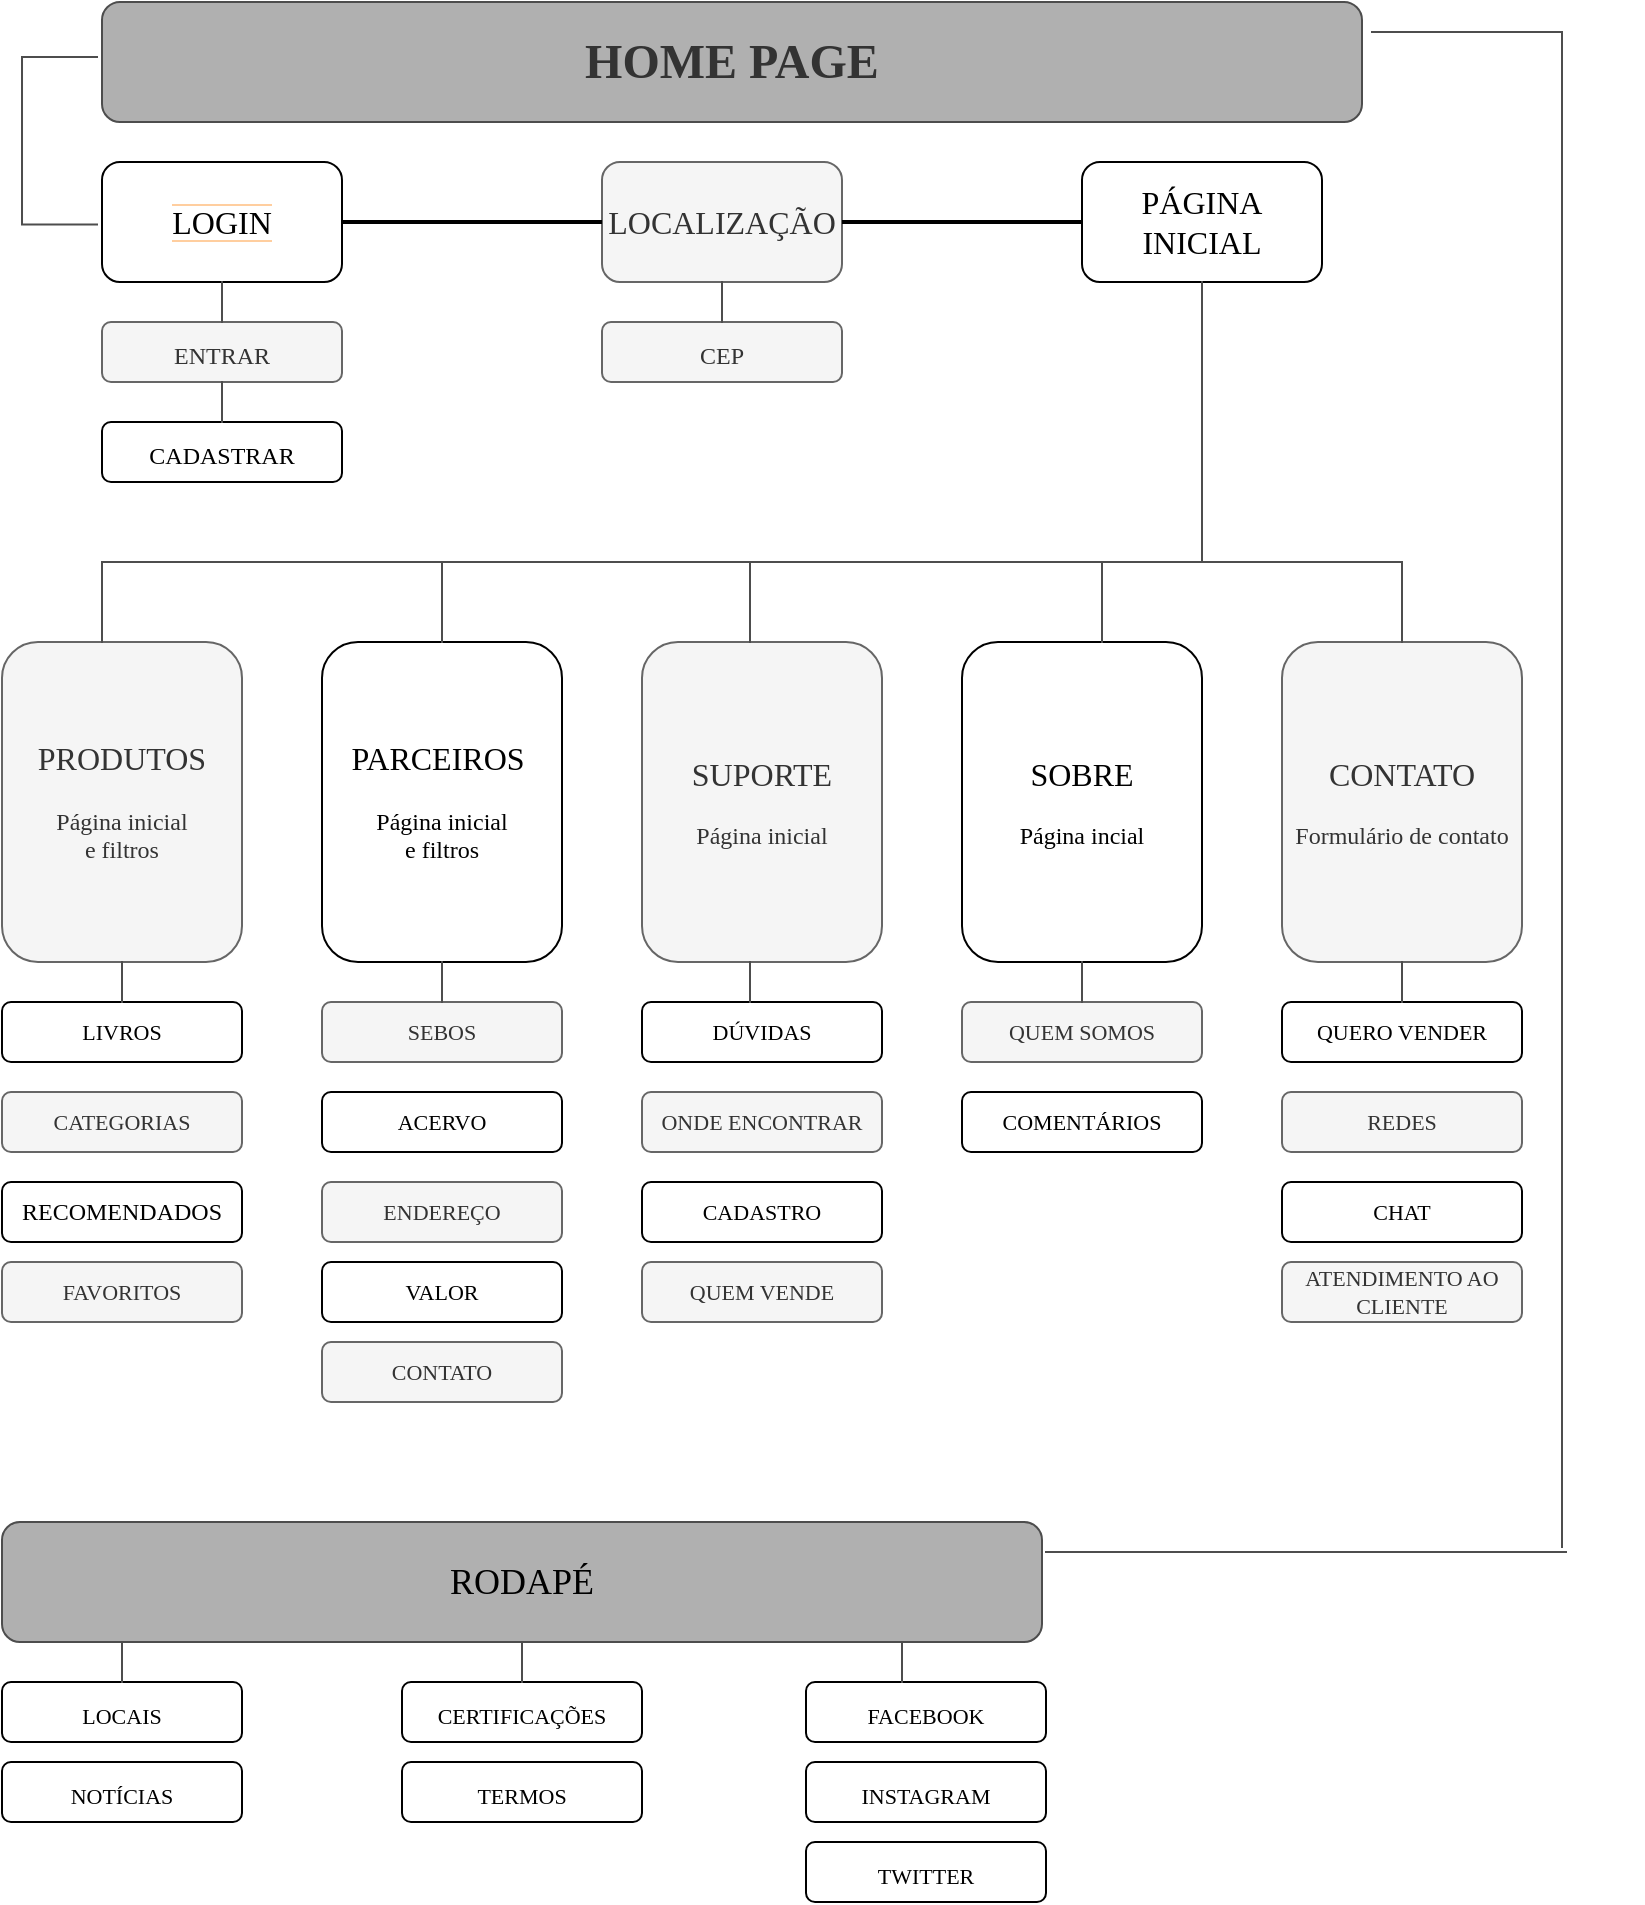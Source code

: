 <mxfile version="20.2.7" type="device"><diagram id="n6Q_0A7lEMRykUjy3MIr" name="Página-1"><mxGraphModel dx="1423" dy="794" grid="1" gridSize="10" guides="1" tooltips="1" connect="1" arrows="1" fold="1" page="1" pageScale="1" pageWidth="827" pageHeight="1169" math="0" shadow="0"><root><mxCell id="0"/><mxCell id="1" parent="0"/><mxCell id="VaJ1bUfdNkgN-pgms8-D-1" value="&lt;h1&gt;&lt;font face=&quot;Verdana&quot;&gt;HOME PAGE&lt;/font&gt;&lt;/h1&gt;" style="rounded=1;whiteSpace=wrap;html=1;fontStyle=1;fillColor=#B0B0B0;fontColor=#333333;strokeColor=#4D4D4D;" vertex="1" parent="1"><mxGeometry x="90" y="40" width="630" height="60" as="geometry"/></mxCell><mxCell id="VaJ1bUfdNkgN-pgms8-D-2" value="&lt;font style=&quot;font-size: 16px;&quot;&gt;PRODUTOS&lt;/font&gt;&lt;br&gt;&lt;br&gt;Página inicial &lt;br&gt;e filtros" style="rounded=1;whiteSpace=wrap;html=1;fontFamily=Verdana;fillColor=#f5f5f5;strokeColor=#666666;fontColor=#333333;" vertex="1" parent="1"><mxGeometry x="40" y="360" width="120" height="160" as="geometry"/></mxCell><mxCell id="VaJ1bUfdNkgN-pgms8-D-3" value="&lt;font style=&quot;font-size: 16px;&quot;&gt;PARCEIROS&amp;nbsp;&lt;/font&gt;&lt;br&gt;&lt;br&gt;Página inicial &lt;br&gt;e filtros" style="rounded=1;whiteSpace=wrap;html=1;fontFamily=Verdana;" vertex="1" parent="1"><mxGeometry x="200" y="360" width="120" height="160" as="geometry"/></mxCell><mxCell id="VaJ1bUfdNkgN-pgms8-D-4" value="&lt;font style=&quot;&quot;&gt;&lt;span style=&quot;font-size: 16px;&quot;&gt;SUPORTE&lt;/span&gt;&lt;br&gt;&lt;br&gt;&lt;font style=&quot;font-size: 12px;&quot;&gt;Página inicial&lt;/font&gt;&lt;br&gt;&lt;/font&gt;" style="rounded=1;whiteSpace=wrap;html=1;fontFamily=Verdana;fillColor=#f5f5f5;strokeColor=#666666;fontColor=#333333;" vertex="1" parent="1"><mxGeometry x="360" y="360" width="120" height="160" as="geometry"/></mxCell><mxCell id="VaJ1bUfdNkgN-pgms8-D-5" value="&lt;font style=&quot;font-size: 16px;&quot;&gt;SOBRE&lt;/font&gt;&lt;br&gt;&lt;br&gt;Página incial" style="rounded=1;whiteSpace=wrap;html=1;fontFamily=Verdana;" vertex="1" parent="1"><mxGeometry x="520" y="360" width="120" height="160" as="geometry"/></mxCell><mxCell id="VaJ1bUfdNkgN-pgms8-D-6" value="&lt;font style=&quot;font-size: 16px;&quot;&gt;CONTATO&lt;/font&gt;&lt;br&gt;&lt;br&gt;Formulário de contato" style="rounded=1;whiteSpace=wrap;html=1;fontFamily=Verdana;fillColor=#f5f5f5;strokeColor=#666666;fontColor=#333333;" vertex="1" parent="1"><mxGeometry x="680" y="360" width="120" height="160" as="geometry"/></mxCell><mxCell id="VaJ1bUfdNkgN-pgms8-D-17" value="&lt;span style=&quot;background-color: rgb(255, 255, 255);&quot;&gt;LOGIN&lt;/span&gt;" style="rounded=1;whiteSpace=wrap;html=1;labelBackgroundColor=#FFCE9F;fontFamily=Verdana;fontSize=16;" vertex="1" parent="1"><mxGeometry x="90" y="120" width="120" height="60" as="geometry"/></mxCell><mxCell id="VaJ1bUfdNkgN-pgms8-D-18" value="&lt;span style=&quot;&quot;&gt;LOCALIZAÇÃO&lt;/span&gt;" style="rounded=1;whiteSpace=wrap;html=1;labelBackgroundColor=none;fontFamily=Verdana;fontSize=16;strokeColor=#666666;fillColor=#f5f5f5;fontColor=#333333;" vertex="1" parent="1"><mxGeometry x="340" y="120" width="120" height="60" as="geometry"/></mxCell><mxCell id="VaJ1bUfdNkgN-pgms8-D-19" value="&lt;span style=&quot;&quot;&gt;PÁGINA INICIAL&lt;/span&gt;" style="rounded=1;whiteSpace=wrap;html=1;labelBackgroundColor=none;fontFamily=Verdana;fontSize=16;" vertex="1" parent="1"><mxGeometry x="580" y="120" width="120" height="60" as="geometry"/></mxCell><mxCell id="VaJ1bUfdNkgN-pgms8-D-21" value="" style="shape=partialRectangle;whiteSpace=wrap;html=1;bottom=1;right=1;left=1;top=0;fillColor=none;routingCenterX=-0.5;labelBackgroundColor=#FFCE9F;fontFamily=Verdana;fontSize=16;strokeColor=#4D4D4D;rotation=90;" vertex="1" parent="1"><mxGeometry x="26.88" y="90.63" width="83.75" height="37.5" as="geometry"/></mxCell><mxCell id="VaJ1bUfdNkgN-pgms8-D-22" value="" style="line;strokeWidth=2;html=1;labelBackgroundColor=#FFFFFF;fontFamily=Verdana;fontSize=16;fillColor=#B0B0B0;" vertex="1" parent="1"><mxGeometry x="210" y="145" width="130" height="10" as="geometry"/></mxCell><mxCell id="VaJ1bUfdNkgN-pgms8-D-26" value="" style="line;strokeWidth=2;html=1;labelBackgroundColor=none;fontFamily=Verdana;fontSize=16;fillColor=#B0B0B0;" vertex="1" parent="1"><mxGeometry x="460" y="50" width="120" height="200" as="geometry"/></mxCell><mxCell id="VaJ1bUfdNkgN-pgms8-D-27" value="" style="shape=partialRectangle;whiteSpace=wrap;html=1;bottom=0;right=0;fillColor=none;labelBackgroundColor=none;fontFamily=Verdana;fontSize=16;strokeColor=#4D4D4D;rotation=90;" vertex="1" parent="1"><mxGeometry x="645" y="265" width="40" height="150" as="geometry"/></mxCell><mxCell id="VaJ1bUfdNkgN-pgms8-D-29" value="" style="shape=partialRectangle;whiteSpace=wrap;html=1;bottom=0;right=0;fillColor=none;labelBackgroundColor=none;fontFamily=Verdana;fontSize=16;strokeColor=#4D4D4D;" vertex="1" parent="1"><mxGeometry x="414" y="320" width="176" height="40" as="geometry"/></mxCell><mxCell id="VaJ1bUfdNkgN-pgms8-D-30" value="" style="shape=partialRectangle;whiteSpace=wrap;html=1;right=0;top=0;bottom=0;fillColor=none;routingCenterX=-0.5;labelBackgroundColor=none;fontFamily=Verdana;fontSize=16;strokeColor=#4D4D4D;" vertex="1" parent="1"><mxGeometry x="590" y="320" width="120" height="40" as="geometry"/></mxCell><mxCell id="VaJ1bUfdNkgN-pgms8-D-31" value="" style="shape=partialRectangle;whiteSpace=wrap;html=1;bottom=0;right=0;fillColor=none;labelBackgroundColor=none;fontFamily=Verdana;fontSize=16;strokeColor=#4D4D4D;" vertex="1" parent="1"><mxGeometry x="260" y="320" width="154" height="40" as="geometry"/></mxCell><mxCell id="VaJ1bUfdNkgN-pgms8-D-32" value="" style="shape=partialRectangle;whiteSpace=wrap;html=1;bottom=0;right=0;fillColor=none;labelBackgroundColor=none;fontFamily=Verdana;fontSize=16;strokeColor=#4D4D4D;" vertex="1" parent="1"><mxGeometry x="90" y="320" width="170" height="40" as="geometry"/></mxCell><mxCell id="VaJ1bUfdNkgN-pgms8-D-35" value="&lt;font style=&quot;font-size: 12px;&quot;&gt;ENTRAR&lt;/font&gt;" style="rounded=1;whiteSpace=wrap;html=1;labelBackgroundColor=none;fontFamily=Verdana;fontSize=16;strokeColor=#666666;fillColor=#f5f5f5;fontColor=#333333;" vertex="1" parent="1"><mxGeometry x="90" y="200" width="120" height="30" as="geometry"/></mxCell><mxCell id="VaJ1bUfdNkgN-pgms8-D-36" value="&lt;font style=&quot;font-size: 12px;&quot;&gt;CADASTRAR&lt;/font&gt;" style="rounded=1;whiteSpace=wrap;html=1;labelBackgroundColor=none;fontFamily=Verdana;fontSize=16;" vertex="1" parent="1"><mxGeometry x="90" y="250" width="120" height="30" as="geometry"/></mxCell><mxCell id="VaJ1bUfdNkgN-pgms8-D-37" value="" style="shape=partialRectangle;whiteSpace=wrap;html=1;right=0;top=0;bottom=0;fillColor=none;routingCenterX=-0.5;labelBackgroundColor=none;fontFamily=Verdana;fontSize=12;strokeColor=#4D4D4D;" vertex="1" parent="1"><mxGeometry x="150" y="180" width="120" height="20" as="geometry"/></mxCell><mxCell id="VaJ1bUfdNkgN-pgms8-D-38" value="" style="shape=partialRectangle;whiteSpace=wrap;html=1;right=0;top=0;bottom=0;fillColor=none;routingCenterX=-0.5;labelBackgroundColor=none;fontFamily=Verdana;fontSize=12;strokeColor=#4D4D4D;" vertex="1" parent="1"><mxGeometry x="150" y="230" width="120" height="20" as="geometry"/></mxCell><mxCell id="VaJ1bUfdNkgN-pgms8-D-39" value="&lt;font style=&quot;font-size: 11px;&quot;&gt;LIVROS&lt;/font&gt;" style="rounded=1;whiteSpace=wrap;html=1;labelBackgroundColor=none;fontFamily=Verdana;fontSize=12;" vertex="1" parent="1"><mxGeometry x="40" y="540" width="120" height="30" as="geometry"/></mxCell><mxCell id="VaJ1bUfdNkgN-pgms8-D-40" value="&lt;font style=&quot;font-size: 11px;&quot;&gt;CATEGORIAS&lt;/font&gt;" style="rounded=1;whiteSpace=wrap;html=1;labelBackgroundColor=none;fontFamily=Verdana;fontSize=12;fillColor=#f5f5f5;fontColor=#333333;strokeColor=#666666;" vertex="1" parent="1"><mxGeometry x="40" y="585" width="120" height="30" as="geometry"/></mxCell><mxCell id="VaJ1bUfdNkgN-pgms8-D-41" value="RECOMENDADOS" style="rounded=1;whiteSpace=wrap;html=1;labelBackgroundColor=none;fontFamily=Verdana;fontSize=12;" vertex="1" parent="1"><mxGeometry x="40" y="630" width="120" height="30" as="geometry"/></mxCell><mxCell id="VaJ1bUfdNkgN-pgms8-D-44" value="" style="shape=partialRectangle;whiteSpace=wrap;html=1;right=0;top=0;bottom=0;fillColor=none;routingCenterX=-0.5;labelBackgroundColor=none;fontFamily=Verdana;fontSize=11;strokeColor=#4D4D4D;" vertex="1" parent="1"><mxGeometry x="640" y="180" width="120" height="140" as="geometry"/></mxCell><mxCell id="VaJ1bUfdNkgN-pgms8-D-45" value="SEBOS" style="rounded=1;whiteSpace=wrap;html=1;labelBackgroundColor=none;fontFamily=Verdana;fontSize=11;strokeColor=#666666;fillColor=#f5f5f5;fontColor=#333333;" vertex="1" parent="1"><mxGeometry x="200" y="540" width="120" height="30" as="geometry"/></mxCell><mxCell id="VaJ1bUfdNkgN-pgms8-D-46" value="ACERVO" style="rounded=1;whiteSpace=wrap;html=1;labelBackgroundColor=none;fontFamily=Verdana;fontSize=11;" vertex="1" parent="1"><mxGeometry x="200" y="585" width="120" height="30" as="geometry"/></mxCell><mxCell id="VaJ1bUfdNkgN-pgms8-D-47" value="ENDEREÇO" style="rounded=1;whiteSpace=wrap;html=1;labelBackgroundColor=none;fontFamily=Verdana;fontSize=11;strokeColor=#666666;fillColor=#f5f5f5;fontColor=#333333;" vertex="1" parent="1"><mxGeometry x="200" y="630" width="120" height="30" as="geometry"/></mxCell><mxCell id="VaJ1bUfdNkgN-pgms8-D-48" value="DÚVIDAS" style="rounded=1;whiteSpace=wrap;html=1;labelBackgroundColor=none;fontFamily=Verdana;fontSize=11;" vertex="1" parent="1"><mxGeometry x="360" y="540" width="120" height="30" as="geometry"/></mxCell><mxCell id="VaJ1bUfdNkgN-pgms8-D-49" value="ONDE ENCONTRAR" style="rounded=1;whiteSpace=wrap;html=1;labelBackgroundColor=none;fontFamily=Verdana;fontSize=11;strokeColor=#666666;fillColor=#f5f5f5;fontColor=#333333;" vertex="1" parent="1"><mxGeometry x="360" y="585" width="120" height="30" as="geometry"/></mxCell><mxCell id="VaJ1bUfdNkgN-pgms8-D-50" value="CADASTRO" style="rounded=1;whiteSpace=wrap;html=1;labelBackgroundColor=none;fontFamily=Verdana;fontSize=11;" vertex="1" parent="1"><mxGeometry x="360" y="630" width="120" height="30" as="geometry"/></mxCell><mxCell id="VaJ1bUfdNkgN-pgms8-D-51" value="QUEM SOMOS" style="rounded=1;whiteSpace=wrap;html=1;labelBackgroundColor=none;fontFamily=Verdana;fontSize=11;fillColor=#f5f5f5;fontColor=#333333;strokeColor=#666666;" vertex="1" parent="1"><mxGeometry x="520" y="540" width="120" height="30" as="geometry"/></mxCell><mxCell id="VaJ1bUfdNkgN-pgms8-D-52" value="COMENTÁRIOS" style="rounded=1;whiteSpace=wrap;html=1;labelBackgroundColor=none;fontFamily=Verdana;fontSize=11;" vertex="1" parent="1"><mxGeometry x="520" y="585" width="120" height="30" as="geometry"/></mxCell><mxCell id="VaJ1bUfdNkgN-pgms8-D-54" value="QUERO VENDER" style="rounded=1;whiteSpace=wrap;html=1;labelBackgroundColor=none;fontFamily=Verdana;fontSize=11;" vertex="1" parent="1"><mxGeometry x="680" y="540" width="120" height="30" as="geometry"/></mxCell><mxCell id="VaJ1bUfdNkgN-pgms8-D-55" value="REDES" style="rounded=1;whiteSpace=wrap;html=1;labelBackgroundColor=none;fontFamily=Verdana;fontSize=11;fillColor=#f5f5f5;fontColor=#333333;strokeColor=#666666;" vertex="1" parent="1"><mxGeometry x="680" y="585" width="120" height="30" as="geometry"/></mxCell><mxCell id="VaJ1bUfdNkgN-pgms8-D-57" value="&lt;font style=&quot;font-size: 12px;&quot;&gt;CEP&lt;/font&gt;" style="rounded=1;whiteSpace=wrap;html=1;labelBackgroundColor=none;fontFamily=Verdana;fontSize=16;strokeColor=#666666;fillColor=#f5f5f5;fontColor=#333333;" vertex="1" parent="1"><mxGeometry x="340" y="200" width="120" height="30" as="geometry"/></mxCell><mxCell id="VaJ1bUfdNkgN-pgms8-D-58" value="" style="shape=partialRectangle;whiteSpace=wrap;html=1;right=0;top=0;bottom=0;fillColor=none;routingCenterX=-0.5;labelBackgroundColor=none;fontFamily=Verdana;fontSize=11;strokeColor=#4D4D4D;" vertex="1" parent="1"><mxGeometry x="400" y="180" width="120" height="20" as="geometry"/></mxCell><mxCell id="VaJ1bUfdNkgN-pgms8-D-59" value="VALOR" style="rounded=1;whiteSpace=wrap;html=1;labelBackgroundColor=none;fontFamily=Verdana;fontSize=11;" vertex="1" parent="1"><mxGeometry x="200" y="670" width="120" height="30" as="geometry"/></mxCell><mxCell id="VaJ1bUfdNkgN-pgms8-D-60" value="CONTATO" style="rounded=1;whiteSpace=wrap;html=1;labelBackgroundColor=none;fontFamily=Verdana;fontSize=11;fillColor=#f5f5f5;fontColor=#333333;strokeColor=#666666;" vertex="1" parent="1"><mxGeometry x="200" y="710" width="120" height="30" as="geometry"/></mxCell><mxCell id="VaJ1bUfdNkgN-pgms8-D-61" value="&lt;font style=&quot;font-size: 11px;&quot;&gt;FAVORITOS&lt;/font&gt;" style="rounded=1;whiteSpace=wrap;html=1;labelBackgroundColor=none;fontFamily=Verdana;fontSize=12;fillColor=#f5f5f5;fontColor=#333333;strokeColor=#666666;" vertex="1" parent="1"><mxGeometry x="40" y="670" width="120" height="30" as="geometry"/></mxCell><mxCell id="VaJ1bUfdNkgN-pgms8-D-62" value="QUEM VENDE" style="rounded=1;whiteSpace=wrap;html=1;labelBackgroundColor=none;fontFamily=Verdana;fontSize=11;strokeColor=#666666;fillColor=#f5f5f5;fontColor=#333333;" vertex="1" parent="1"><mxGeometry x="360" y="670" width="120" height="30" as="geometry"/></mxCell><mxCell id="VaJ1bUfdNkgN-pgms8-D-64" value="" style="shape=partialRectangle;whiteSpace=wrap;html=1;right=0;top=0;bottom=0;fillColor=none;routingCenterX=-0.5;labelBackgroundColor=none;fontFamily=Verdana;fontSize=11;strokeColor=#4D4D4D;" vertex="1" parent="1"><mxGeometry x="100" y="520" width="120" height="20" as="geometry"/></mxCell><mxCell id="VaJ1bUfdNkgN-pgms8-D-65" value="" style="shape=partialRectangle;whiteSpace=wrap;html=1;right=0;top=0;bottom=0;fillColor=none;routingCenterX=-0.5;labelBackgroundColor=none;fontFamily=Verdana;fontSize=11;strokeColor=#4D4D4D;" vertex="1" parent="1"><mxGeometry x="260" y="520" width="120" height="20" as="geometry"/></mxCell><mxCell id="VaJ1bUfdNkgN-pgms8-D-66" value="" style="shape=partialRectangle;whiteSpace=wrap;html=1;right=0;top=0;bottom=0;fillColor=none;routingCenterX=-0.5;labelBackgroundColor=none;fontFamily=Verdana;fontSize=11;strokeColor=#4D4D4D;" vertex="1" parent="1"><mxGeometry x="414" y="520" width="120" height="20" as="geometry"/></mxCell><mxCell id="VaJ1bUfdNkgN-pgms8-D-67" value="" style="shape=partialRectangle;whiteSpace=wrap;html=1;right=0;top=0;bottom=0;fillColor=none;routingCenterX=-0.5;labelBackgroundColor=none;fontFamily=Verdana;fontSize=11;strokeColor=#4D4D4D;" vertex="1" parent="1"><mxGeometry x="580" y="520" width="120" height="20" as="geometry"/></mxCell><mxCell id="VaJ1bUfdNkgN-pgms8-D-68" value="" style="shape=partialRectangle;whiteSpace=wrap;html=1;right=0;top=0;bottom=0;fillColor=none;routingCenterX=-0.5;labelBackgroundColor=none;fontFamily=Verdana;fontSize=11;strokeColor=#4D4D4D;" vertex="1" parent="1"><mxGeometry x="740" y="520" width="120" height="20" as="geometry"/></mxCell><mxCell id="VaJ1bUfdNkgN-pgms8-D-69" value="&lt;font style=&quot;font-size: 18px;&quot;&gt;RODAPÉ&lt;/font&gt;" style="rounded=1;whiteSpace=wrap;html=1;labelBackgroundColor=none;fontFamily=Verdana;fontSize=11;strokeColor=#4D4D4D;fillColor=#B0B0B0;" vertex="1" parent="1"><mxGeometry x="40" y="800" width="520" height="60" as="geometry"/></mxCell><mxCell id="VaJ1bUfdNkgN-pgms8-D-70" value="" style="shape=partialRectangle;whiteSpace=wrap;html=1;bottom=0;right=0;fillColor=none;labelBackgroundColor=none;fontFamily=Verdana;fontSize=18;strokeColor=#4D4D4D;rotation=90;" vertex="1" parent="1"><mxGeometry x="393.75" y="386.25" width="757.5" height="95" as="geometry"/></mxCell><mxCell id="VaJ1bUfdNkgN-pgms8-D-72" value="" style="shape=partialRectangle;whiteSpace=wrap;html=1;right=0;top=0;bottom=0;fillColor=none;routingCenterX=-0.5;labelBackgroundColor=none;fontFamily=Verdana;fontSize=18;strokeColor=#4D4D4D;rotation=-90;" vertex="1" parent="1"><mxGeometry x="632" y="625" width="120" height="260" as="geometry"/></mxCell><mxCell id="VaJ1bUfdNkgN-pgms8-D-73" value="&lt;font style=&quot;font-size: 11px;&quot;&gt;LOCAIS&lt;/font&gt;" style="rounded=1;whiteSpace=wrap;html=1;labelBackgroundColor=none;fontFamily=Verdana;fontSize=18;" vertex="1" parent="1"><mxGeometry x="40" y="880" width="120" height="30" as="geometry"/></mxCell><mxCell id="VaJ1bUfdNkgN-pgms8-D-74" value="&lt;font style=&quot;font-size: 11px;&quot;&gt;NOTÍCIAS&lt;/font&gt;" style="rounded=1;whiteSpace=wrap;html=1;labelBackgroundColor=none;fontFamily=Verdana;fontSize=18;" vertex="1" parent="1"><mxGeometry x="40" y="920" width="120" height="30" as="geometry"/></mxCell><mxCell id="VaJ1bUfdNkgN-pgms8-D-75" value="&lt;font style=&quot;font-size: 11px;&quot;&gt;CERTIFICAÇÕES&lt;/font&gt;" style="rounded=1;whiteSpace=wrap;html=1;labelBackgroundColor=none;fontFamily=Verdana;fontSize=18;" vertex="1" parent="1"><mxGeometry x="240" y="880" width="120" height="30" as="geometry"/></mxCell><mxCell id="VaJ1bUfdNkgN-pgms8-D-76" value="&lt;font style=&quot;font-size: 11px;&quot;&gt;TERMOS&lt;/font&gt;" style="rounded=1;whiteSpace=wrap;html=1;labelBackgroundColor=none;fontFamily=Verdana;fontSize=18;" vertex="1" parent="1"><mxGeometry x="240" y="920" width="120" height="30" as="geometry"/></mxCell><mxCell id="VaJ1bUfdNkgN-pgms8-D-77" value="&lt;font style=&quot;font-size: 11px;&quot;&gt;FACEBOOK&lt;/font&gt;" style="rounded=1;whiteSpace=wrap;html=1;labelBackgroundColor=none;fontFamily=Verdana;fontSize=18;" vertex="1" parent="1"><mxGeometry x="442" y="880" width="120" height="30" as="geometry"/></mxCell><mxCell id="VaJ1bUfdNkgN-pgms8-D-78" value="&lt;font style=&quot;font-size: 11px;&quot;&gt;INSTAGRAM&lt;/font&gt;" style="rounded=1;whiteSpace=wrap;html=1;labelBackgroundColor=none;fontFamily=Verdana;fontSize=18;" vertex="1" parent="1"><mxGeometry x="442" y="920" width="120" height="30" as="geometry"/></mxCell><mxCell id="VaJ1bUfdNkgN-pgms8-D-79" value="" style="shape=partialRectangle;whiteSpace=wrap;html=1;top=0;bottom=0;fillColor=none;labelBackgroundColor=none;fontFamily=Verdana;fontSize=18;strokeColor=#4D4D4D;" vertex="1" parent="1"><mxGeometry x="100" y="860" width="200" height="20" as="geometry"/></mxCell><mxCell id="VaJ1bUfdNkgN-pgms8-D-80" value="" style="shape=partialRectangle;whiteSpace=wrap;html=1;right=0;top=0;bottom=0;fillColor=none;routingCenterX=-0.5;labelBackgroundColor=none;fontFamily=Verdana;fontSize=18;strokeColor=#4D4D4D;" vertex="1" parent="1"><mxGeometry x="490" y="860" width="120" height="20" as="geometry"/></mxCell><mxCell id="VaJ1bUfdNkgN-pgms8-D-81" value="&lt;span style=&quot;font-size: 11px;&quot;&gt;TWITTER&lt;/span&gt;" style="rounded=1;whiteSpace=wrap;html=1;labelBackgroundColor=none;fontFamily=Verdana;fontSize=18;" vertex="1" parent="1"><mxGeometry x="442" y="960" width="120" height="30" as="geometry"/></mxCell><mxCell id="VaJ1bUfdNkgN-pgms8-D-82" value="CHAT" style="rounded=1;whiteSpace=wrap;html=1;labelBackgroundColor=none;fontFamily=Verdana;fontSize=11;" vertex="1" parent="1"><mxGeometry x="680" y="630" width="120" height="30" as="geometry"/></mxCell><mxCell id="VaJ1bUfdNkgN-pgms8-D-83" value="ATENDIMENTO AO&lt;br&gt;CLIENTE" style="rounded=1;whiteSpace=wrap;html=1;labelBackgroundColor=none;fontFamily=Verdana;fontSize=11;fillColor=#f5f5f5;fontColor=#333333;strokeColor=#666666;" vertex="1" parent="1"><mxGeometry x="680" y="670" width="120" height="30" as="geometry"/></mxCell></root></mxGraphModel></diagram></mxfile>